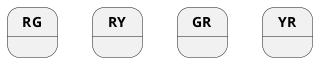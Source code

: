 @startuml TrafficState

state "<b>RG" as RG
state "<b>RY" as RY
state "<b>GR" as GR
state "<b>YR" as YR





@enduml